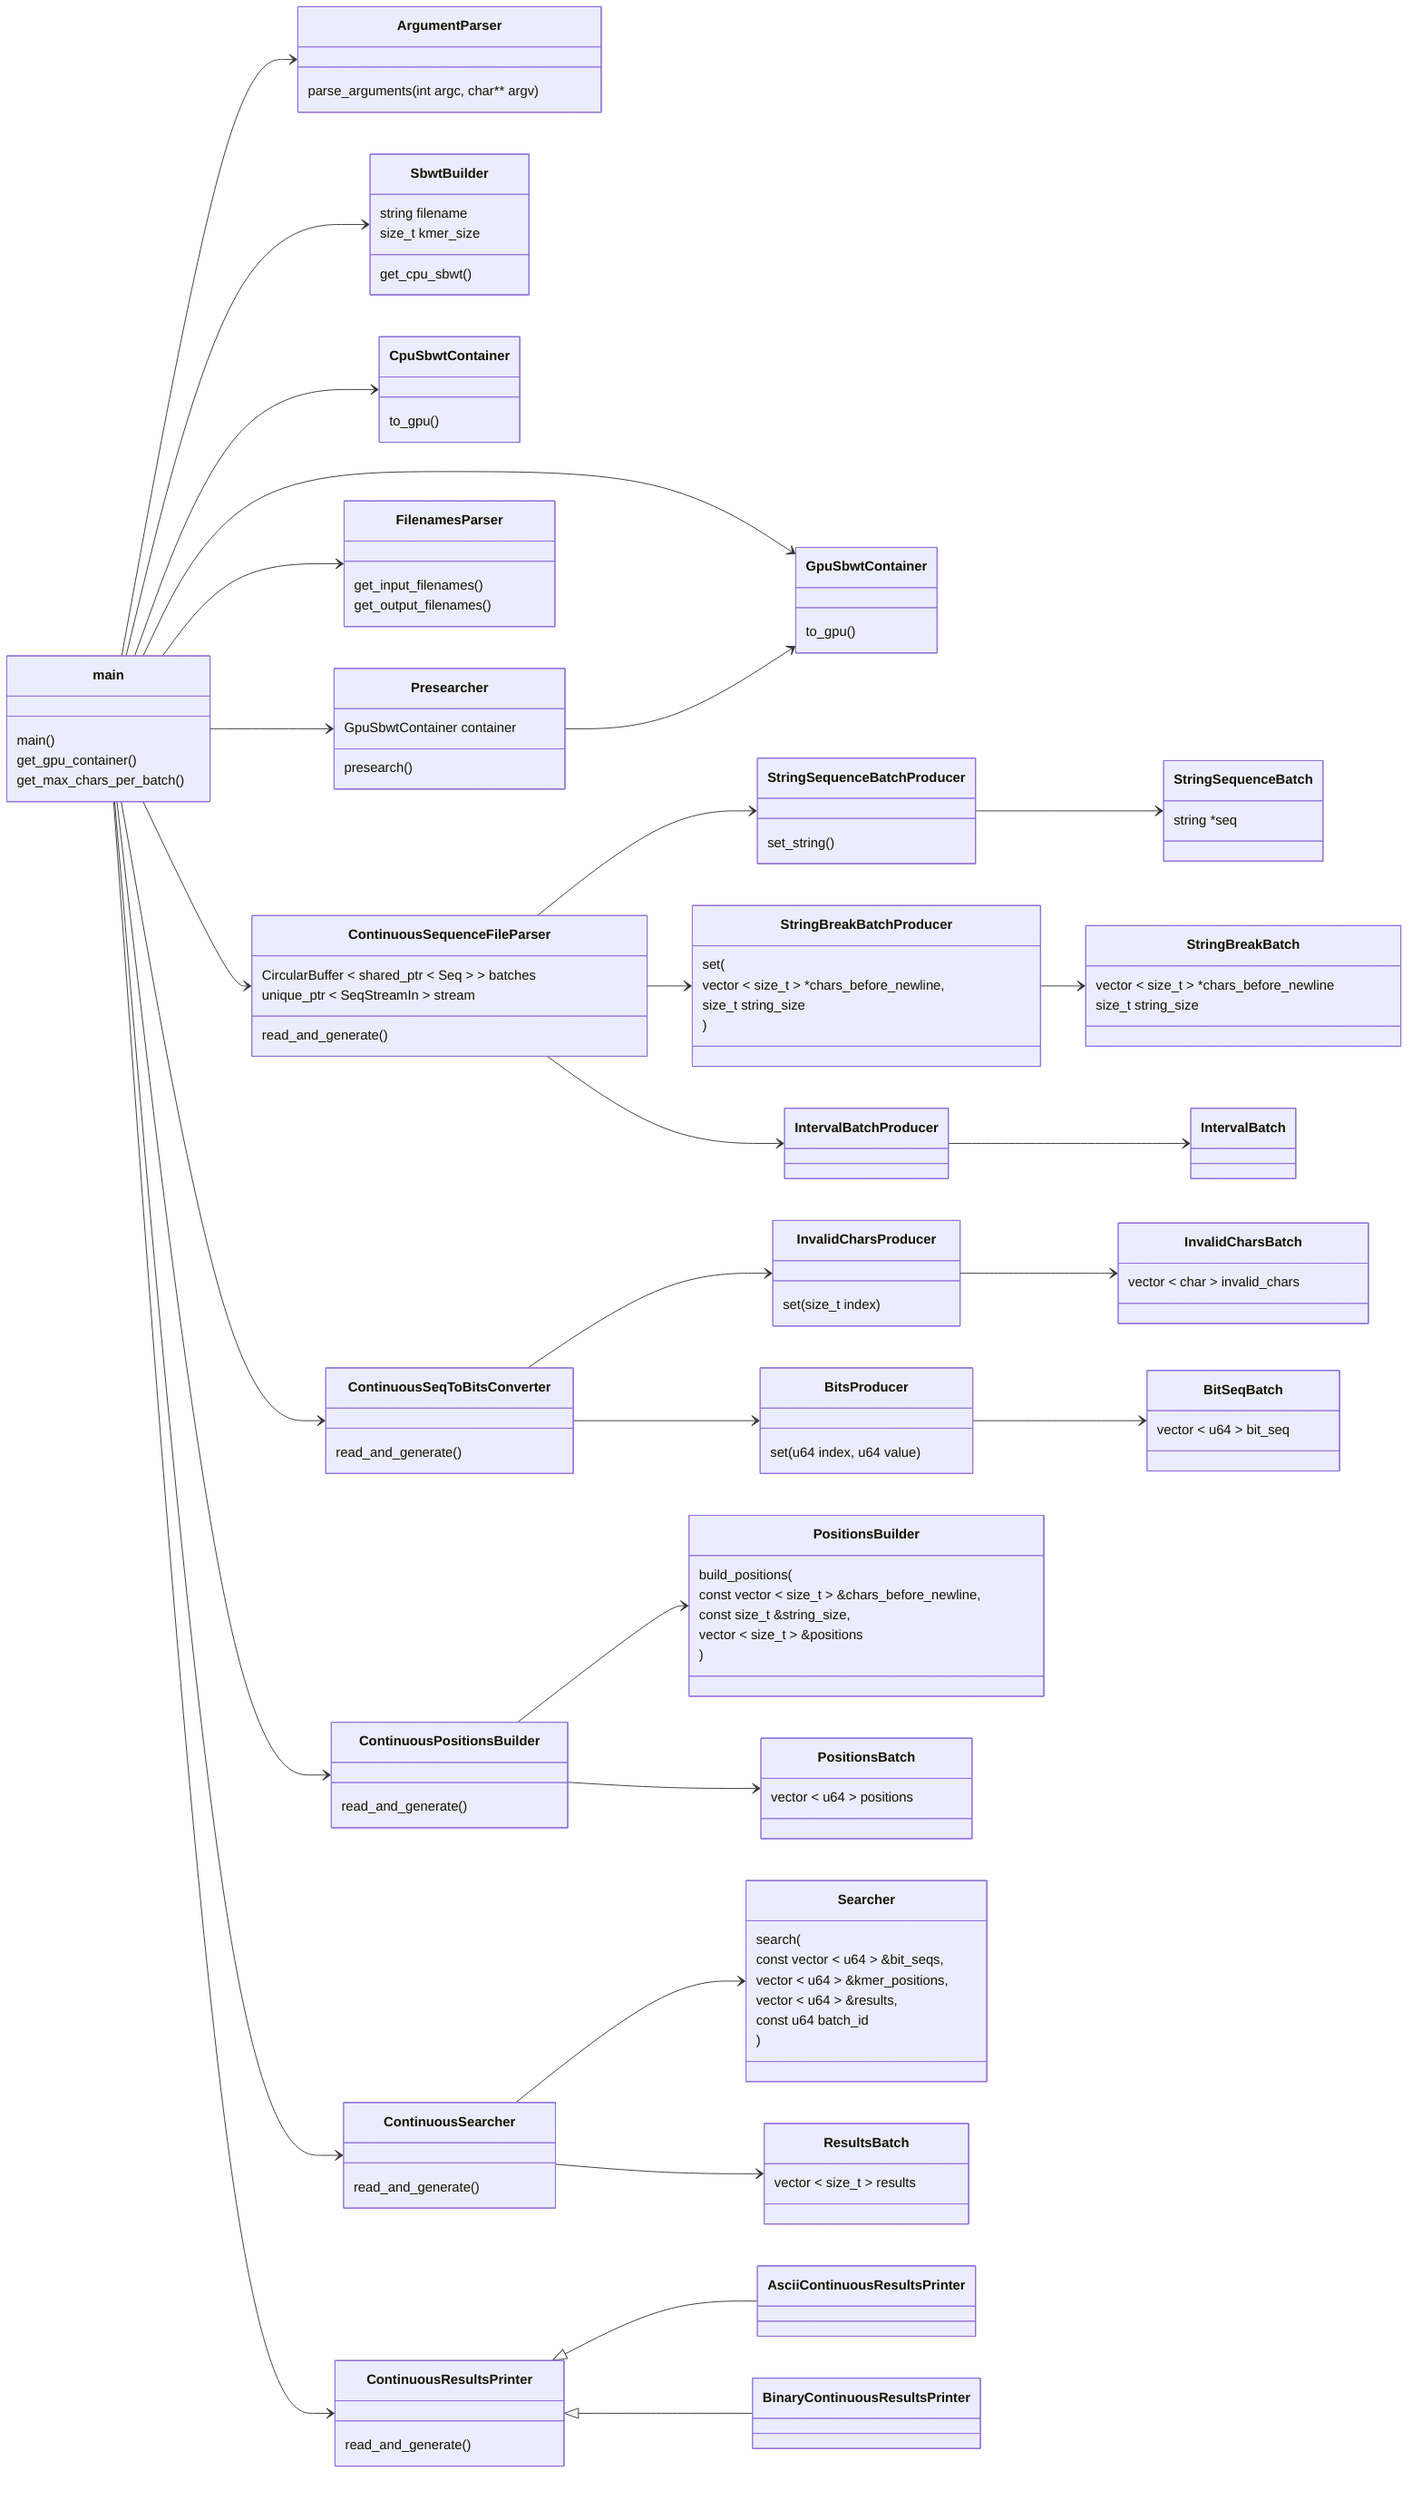 classDiagram
  direction LR
  main --> ArgumentParser
  main --> SbwtBuilder
  main --> CpuSbwtContainer
  main --> GpuSbwtContainer
  main --> Presearcher
  Presearcher --> GpuSbwtContainer
  main --> FilenamesParser

  main --> ContinuousSequenceFileParser
  ContinuousSequenceFileParser --> StringSequenceBatchProducer
  StringSequenceBatchProducer --> StringSequenceBatch
  ContinuousSequenceFileParser --> StringBreakBatchProducer
  StringBreakBatchProducer --> StringBreakBatch
  ContinuousSequenceFileParser --> IntervalBatchProducer
  IntervalBatchProducer --> IntervalBatch

  main --> ContinuousSeqToBitsConverter
  ContinuousSeqToBitsConverter --> InvalidCharsProducer
  InvalidCharsProducer --> InvalidCharsBatch
  ContinuousSeqToBitsConverter --> BitsProducer
  BitsProducer --> BitSeqBatch

  main --> ContinuousPositionsBuilder
  ContinuousPositionsBuilder --> PositionsBuilder
  ContinuousPositionsBuilder --> PositionsBatch

  main --> ContinuousSearcher
  ContinuousSearcher --> Searcher
  ContinuousSearcher --> ResultsBatch

  main --> ContinuousResultsPrinter
  ContinuousResultsPrinter <|-- AsciiContinuousResultsPrinter
  ContinuousResultsPrinter <|-- BinaryContinuousResultsPrinter

  class main {
    main()
    get_gpu_container()
    get_max_chars_per_batch()
  }
  class ArgumentParser {
    parse_arguments(int argc, char** argv)
  }
  class SbwtBuilder {
    string filename
    size_t kmer_size
    get_cpu_sbwt()
  }
  class CpuSbwtContainer {
    to_gpu()
  }
  class GpuSbwtContainer {
    to_gpu()
  }
  class Presearcher {
    GpuSbwtContainer container
    presearch()
  }
  class FilenamesParser {
    get_input_filenames()
    get_output_filenames()
  }

  class ContinuousSequenceFileParser {
    CircularBuffer < shared_ptr < Seq > > batches
    unique_ptr < SeqStreamIn > stream
    read_and_generate()
  }
  class StringSequenceBatchProducer {
    set_string()
  }
  class StringSequenceBatch {
    string *seq
  }
  class StringBreakBatchProducer {
    set(
      vector < size_t > *chars_before_newline,
      size_t string_size
    )
  }
  class StringBreakBatch {
    vector < size_t > *chars_before_newline
    size_t string_size
  }

  class ContinuousSeqToBitsConverter {
    read_and_generate()
  }
  class InvalidCharsProducer {
    set(size_t index)
  }
  class InvalidCharsBatch {
    vector < char > invalid_chars
  }
  class BitsProducer {
    set(u64 index, u64 value)
  }
  class BitSeqBatch {
    vector < u64 > bit_seq
  }

  class ContinuousPositionsBuilder {
    read_and_generate()
  }
  class PositionsBuilder {
    build_positions(
      const vector < size_t > &chars_before_newline,
      const size_t &string_size,
      vector < size_t > &positions
    )
  }
  class PositionsBatch {
    vector < u64 > positions
  }

  class ContinuousSearcher {
    read_and_generate()
  }
  class Searcher {
    search(
      const vector < u64 > &bit_seqs,
      vector < u64 > &kmer_positions,
      vector < u64 > &results,
      const u64 batch_id
    )
  }
  class ResultsBatch {
    vector < size_t > results
  }

  class ContinuousResultsPrinter {
    read_and_generate()
  }